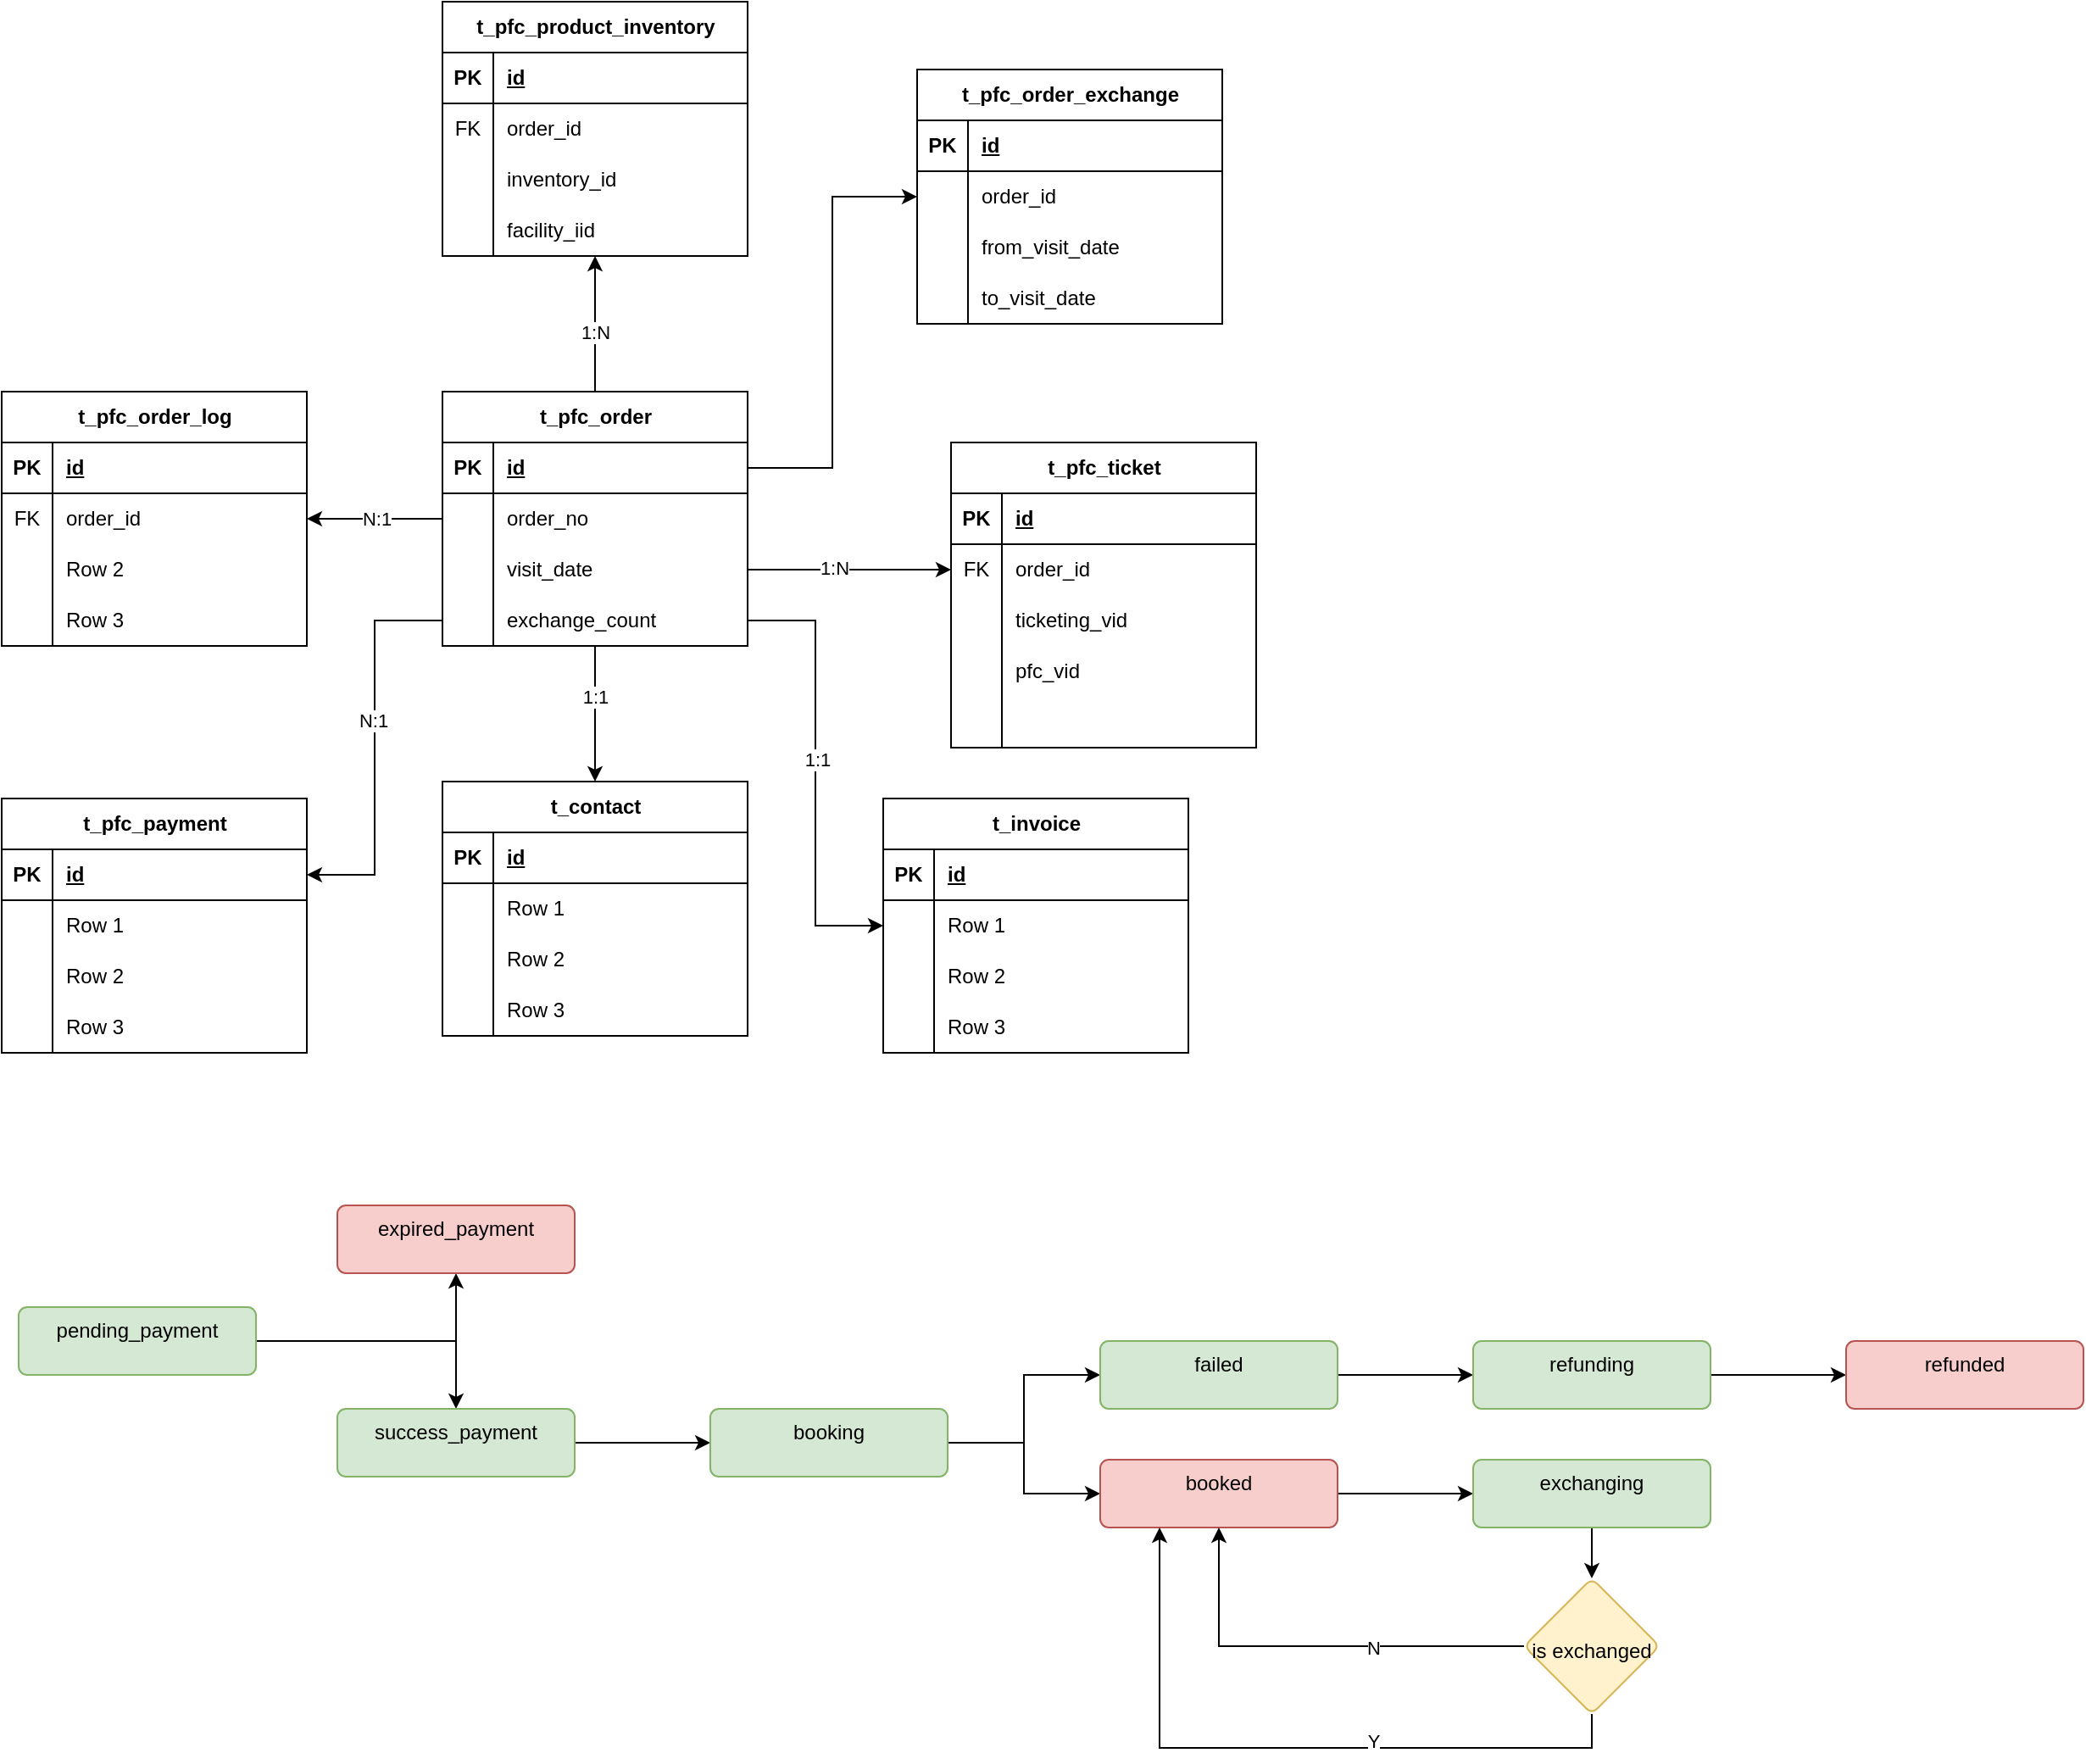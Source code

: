 <mxfile version="21.6.8" type="github">
  <diagram name="第 1 页" id="JVkD9tWsXlwC8fn58QWc">
    <mxGraphModel dx="983" dy="631" grid="1" gridSize="10" guides="1" tooltips="1" connect="1" arrows="1" fold="1" page="1" pageScale="1" pageWidth="827" pageHeight="1169" math="0" shadow="0">
      <root>
        <mxCell id="0" />
        <mxCell id="1" parent="0" />
        <mxCell id="5VfPdpIEyonxUM8e8Nje-44" value="" style="edgeStyle=orthogonalEdgeStyle;rounded=0;orthogonalLoop=1;jettySize=auto;html=1;" parent="1" source="5VfPdpIEyonxUM8e8Nje-1" target="5VfPdpIEyonxUM8e8Nje-31" edge="1">
          <mxGeometry relative="1" as="geometry" />
        </mxCell>
        <mxCell id="5VfPdpIEyonxUM8e8Nje-123" value="N:1" style="edgeLabel;html=1;align=center;verticalAlign=middle;resizable=0;points=[];" parent="5VfPdpIEyonxUM8e8Nje-44" vertex="1" connectable="0">
          <mxGeometry x="-0.025" relative="1" as="geometry">
            <mxPoint as="offset" />
          </mxGeometry>
        </mxCell>
        <mxCell id="5VfPdpIEyonxUM8e8Nje-72" value="" style="edgeStyle=orthogonalEdgeStyle;rounded=0;orthogonalLoop=1;jettySize=auto;html=1;" parent="1" source="5VfPdpIEyonxUM8e8Nje-1" target="5VfPdpIEyonxUM8e8Nje-59" edge="1">
          <mxGeometry relative="1" as="geometry" />
        </mxCell>
        <mxCell id="5VfPdpIEyonxUM8e8Nje-126" value="1:1" style="edgeLabel;html=1;align=center;verticalAlign=middle;resizable=0;points=[];" parent="5VfPdpIEyonxUM8e8Nje-72" vertex="1" connectable="0">
          <mxGeometry x="-0.25" relative="1" as="geometry">
            <mxPoint as="offset" />
          </mxGeometry>
        </mxCell>
        <mxCell id="5VfPdpIEyonxUM8e8Nje-100" value="" style="edgeStyle=orthogonalEdgeStyle;rounded=0;orthogonalLoop=1;jettySize=auto;html=1;" parent="1" source="5VfPdpIEyonxUM8e8Nje-1" target="5VfPdpIEyonxUM8e8Nje-87" edge="1">
          <mxGeometry relative="1" as="geometry" />
        </mxCell>
        <mxCell id="5VfPdpIEyonxUM8e8Nje-122" value="1:N" style="edgeLabel;html=1;align=center;verticalAlign=middle;resizable=0;points=[];" parent="5VfPdpIEyonxUM8e8Nje-100" vertex="1" connectable="0">
          <mxGeometry x="-0.125" relative="1" as="geometry">
            <mxPoint as="offset" />
          </mxGeometry>
        </mxCell>
        <mxCell id="5VfPdpIEyonxUM8e8Nje-1" value="t_pfc_order" style="shape=table;startSize=30;container=1;collapsible=1;childLayout=tableLayout;fixedRows=1;rowLines=0;fontStyle=1;align=center;resizeLast=1;html=1;" parent="1" vertex="1">
          <mxGeometry x="290" y="290" width="180" height="150" as="geometry" />
        </mxCell>
        <mxCell id="5VfPdpIEyonxUM8e8Nje-2" value="" style="shape=tableRow;horizontal=0;startSize=0;swimlaneHead=0;swimlaneBody=0;fillColor=none;collapsible=0;dropTarget=0;points=[[0,0.5],[1,0.5]];portConstraint=eastwest;top=0;left=0;right=0;bottom=1;" parent="5VfPdpIEyonxUM8e8Nje-1" vertex="1">
          <mxGeometry y="30" width="180" height="30" as="geometry" />
        </mxCell>
        <mxCell id="5VfPdpIEyonxUM8e8Nje-3" value="PK" style="shape=partialRectangle;connectable=0;fillColor=none;top=0;left=0;bottom=0;right=0;fontStyle=1;overflow=hidden;whiteSpace=wrap;html=1;" parent="5VfPdpIEyonxUM8e8Nje-2" vertex="1">
          <mxGeometry width="30" height="30" as="geometry">
            <mxRectangle width="30" height="30" as="alternateBounds" />
          </mxGeometry>
        </mxCell>
        <mxCell id="5VfPdpIEyonxUM8e8Nje-4" value="id" style="shape=partialRectangle;connectable=0;fillColor=none;top=0;left=0;bottom=0;right=0;align=left;spacingLeft=6;fontStyle=5;overflow=hidden;whiteSpace=wrap;html=1;" parent="5VfPdpIEyonxUM8e8Nje-2" vertex="1">
          <mxGeometry x="30" width="150" height="30" as="geometry">
            <mxRectangle width="150" height="30" as="alternateBounds" />
          </mxGeometry>
        </mxCell>
        <mxCell id="5VfPdpIEyonxUM8e8Nje-5" value="" style="shape=tableRow;horizontal=0;startSize=0;swimlaneHead=0;swimlaneBody=0;fillColor=none;collapsible=0;dropTarget=0;points=[[0,0.5],[1,0.5]];portConstraint=eastwest;top=0;left=0;right=0;bottom=0;" parent="5VfPdpIEyonxUM8e8Nje-1" vertex="1">
          <mxGeometry y="60" width="180" height="30" as="geometry" />
        </mxCell>
        <mxCell id="5VfPdpIEyonxUM8e8Nje-6" value="" style="shape=partialRectangle;connectable=0;fillColor=none;top=0;left=0;bottom=0;right=0;editable=1;overflow=hidden;whiteSpace=wrap;html=1;" parent="5VfPdpIEyonxUM8e8Nje-5" vertex="1">
          <mxGeometry width="30" height="30" as="geometry">
            <mxRectangle width="30" height="30" as="alternateBounds" />
          </mxGeometry>
        </mxCell>
        <mxCell id="5VfPdpIEyonxUM8e8Nje-7" value="order_no" style="shape=partialRectangle;connectable=0;fillColor=none;top=0;left=0;bottom=0;right=0;align=left;spacingLeft=6;overflow=hidden;whiteSpace=wrap;html=1;" parent="5VfPdpIEyonxUM8e8Nje-5" vertex="1">
          <mxGeometry x="30" width="150" height="30" as="geometry">
            <mxRectangle width="150" height="30" as="alternateBounds" />
          </mxGeometry>
        </mxCell>
        <mxCell id="5VfPdpIEyonxUM8e8Nje-8" value="" style="shape=tableRow;horizontal=0;startSize=0;swimlaneHead=0;swimlaneBody=0;fillColor=none;collapsible=0;dropTarget=0;points=[[0,0.5],[1,0.5]];portConstraint=eastwest;top=0;left=0;right=0;bottom=0;" parent="5VfPdpIEyonxUM8e8Nje-1" vertex="1">
          <mxGeometry y="90" width="180" height="30" as="geometry" />
        </mxCell>
        <mxCell id="5VfPdpIEyonxUM8e8Nje-9" value="" style="shape=partialRectangle;connectable=0;fillColor=none;top=0;left=0;bottom=0;right=0;editable=1;overflow=hidden;whiteSpace=wrap;html=1;" parent="5VfPdpIEyonxUM8e8Nje-8" vertex="1">
          <mxGeometry width="30" height="30" as="geometry">
            <mxRectangle width="30" height="30" as="alternateBounds" />
          </mxGeometry>
        </mxCell>
        <mxCell id="5VfPdpIEyonxUM8e8Nje-10" value="visit_date" style="shape=partialRectangle;connectable=0;fillColor=none;top=0;left=0;bottom=0;right=0;align=left;spacingLeft=6;overflow=hidden;whiteSpace=wrap;html=1;" parent="5VfPdpIEyonxUM8e8Nje-8" vertex="1">
          <mxGeometry x="30" width="150" height="30" as="geometry">
            <mxRectangle width="150" height="30" as="alternateBounds" />
          </mxGeometry>
        </mxCell>
        <mxCell id="5VfPdpIEyonxUM8e8Nje-11" value="" style="shape=tableRow;horizontal=0;startSize=0;swimlaneHead=0;swimlaneBody=0;fillColor=none;collapsible=0;dropTarget=0;points=[[0,0.5],[1,0.5]];portConstraint=eastwest;top=0;left=0;right=0;bottom=0;" parent="5VfPdpIEyonxUM8e8Nje-1" vertex="1">
          <mxGeometry y="120" width="180" height="30" as="geometry" />
        </mxCell>
        <mxCell id="5VfPdpIEyonxUM8e8Nje-12" value="" style="shape=partialRectangle;connectable=0;fillColor=none;top=0;left=0;bottom=0;right=0;editable=1;overflow=hidden;whiteSpace=wrap;html=1;" parent="5VfPdpIEyonxUM8e8Nje-11" vertex="1">
          <mxGeometry width="30" height="30" as="geometry">
            <mxRectangle width="30" height="30" as="alternateBounds" />
          </mxGeometry>
        </mxCell>
        <mxCell id="5VfPdpIEyonxUM8e8Nje-13" value="exchange_count" style="shape=partialRectangle;connectable=0;fillColor=none;top=0;left=0;bottom=0;right=0;align=left;spacingLeft=6;overflow=hidden;whiteSpace=wrap;html=1;" parent="5VfPdpIEyonxUM8e8Nje-11" vertex="1">
          <mxGeometry x="30" width="150" height="30" as="geometry">
            <mxRectangle width="150" height="30" as="alternateBounds" />
          </mxGeometry>
        </mxCell>
        <mxCell id="5VfPdpIEyonxUM8e8Nje-14" value="t_pfc_ticket" style="shape=table;startSize=30;container=1;collapsible=1;childLayout=tableLayout;fixedRows=1;rowLines=0;fontStyle=1;align=center;resizeLast=1;html=1;" parent="1" vertex="1">
          <mxGeometry x="590" y="320" width="180" height="180" as="geometry" />
        </mxCell>
        <mxCell id="5VfPdpIEyonxUM8e8Nje-15" value="" style="shape=tableRow;horizontal=0;startSize=0;swimlaneHead=0;swimlaneBody=0;fillColor=none;collapsible=0;dropTarget=0;points=[[0,0.5],[1,0.5]];portConstraint=eastwest;top=0;left=0;right=0;bottom=1;" parent="5VfPdpIEyonxUM8e8Nje-14" vertex="1">
          <mxGeometry y="30" width="180" height="30" as="geometry" />
        </mxCell>
        <mxCell id="5VfPdpIEyonxUM8e8Nje-16" value="PK" style="shape=partialRectangle;connectable=0;fillColor=none;top=0;left=0;bottom=0;right=0;fontStyle=1;overflow=hidden;whiteSpace=wrap;html=1;" parent="5VfPdpIEyonxUM8e8Nje-15" vertex="1">
          <mxGeometry width="30" height="30" as="geometry">
            <mxRectangle width="30" height="30" as="alternateBounds" />
          </mxGeometry>
        </mxCell>
        <mxCell id="5VfPdpIEyonxUM8e8Nje-17" value="id" style="shape=partialRectangle;connectable=0;fillColor=none;top=0;left=0;bottom=0;right=0;align=left;spacingLeft=6;fontStyle=5;overflow=hidden;whiteSpace=wrap;html=1;" parent="5VfPdpIEyonxUM8e8Nje-15" vertex="1">
          <mxGeometry x="30" width="150" height="30" as="geometry">
            <mxRectangle width="150" height="30" as="alternateBounds" />
          </mxGeometry>
        </mxCell>
        <mxCell id="5VfPdpIEyonxUM8e8Nje-27" value="" style="shape=tableRow;horizontal=0;startSize=0;swimlaneHead=0;swimlaneBody=0;fillColor=none;collapsible=0;dropTarget=0;points=[[0,0.5],[1,0.5]];portConstraint=eastwest;top=0;left=0;right=0;bottom=0;" parent="5VfPdpIEyonxUM8e8Nje-14" vertex="1">
          <mxGeometry y="60" width="180" height="30" as="geometry" />
        </mxCell>
        <mxCell id="5VfPdpIEyonxUM8e8Nje-28" value="FK" style="shape=partialRectangle;connectable=0;fillColor=none;top=0;left=0;bottom=0;right=0;fontStyle=0;overflow=hidden;whiteSpace=wrap;html=1;" parent="5VfPdpIEyonxUM8e8Nje-27" vertex="1">
          <mxGeometry width="30" height="30" as="geometry">
            <mxRectangle width="30" height="30" as="alternateBounds" />
          </mxGeometry>
        </mxCell>
        <mxCell id="5VfPdpIEyonxUM8e8Nje-29" value="order_id" style="shape=partialRectangle;connectable=0;fillColor=none;top=0;left=0;bottom=0;right=0;align=left;spacingLeft=6;fontStyle=0;overflow=hidden;whiteSpace=wrap;html=1;" parent="5VfPdpIEyonxUM8e8Nje-27" vertex="1">
          <mxGeometry x="30" width="150" height="30" as="geometry">
            <mxRectangle width="150" height="30" as="alternateBounds" />
          </mxGeometry>
        </mxCell>
        <mxCell id="5VfPdpIEyonxUM8e8Nje-18" value="" style="shape=tableRow;horizontal=0;startSize=0;swimlaneHead=0;swimlaneBody=0;fillColor=none;collapsible=0;dropTarget=0;points=[[0,0.5],[1,0.5]];portConstraint=eastwest;top=0;left=0;right=0;bottom=0;" parent="5VfPdpIEyonxUM8e8Nje-14" vertex="1">
          <mxGeometry y="90" width="180" height="30" as="geometry" />
        </mxCell>
        <mxCell id="5VfPdpIEyonxUM8e8Nje-19" value="" style="shape=partialRectangle;connectable=0;fillColor=none;top=0;left=0;bottom=0;right=0;editable=1;overflow=hidden;whiteSpace=wrap;html=1;" parent="5VfPdpIEyonxUM8e8Nje-18" vertex="1">
          <mxGeometry width="30" height="30" as="geometry">
            <mxRectangle width="30" height="30" as="alternateBounds" />
          </mxGeometry>
        </mxCell>
        <mxCell id="5VfPdpIEyonxUM8e8Nje-20" value="ticketing_vid" style="shape=partialRectangle;connectable=0;fillColor=none;top=0;left=0;bottom=0;right=0;align=left;spacingLeft=6;overflow=hidden;whiteSpace=wrap;html=1;" parent="5VfPdpIEyonxUM8e8Nje-18" vertex="1">
          <mxGeometry x="30" width="150" height="30" as="geometry">
            <mxRectangle width="150" height="30" as="alternateBounds" />
          </mxGeometry>
        </mxCell>
        <mxCell id="5VfPdpIEyonxUM8e8Nje-21" value="" style="shape=tableRow;horizontal=0;startSize=0;swimlaneHead=0;swimlaneBody=0;fillColor=none;collapsible=0;dropTarget=0;points=[[0,0.5],[1,0.5]];portConstraint=eastwest;top=0;left=0;right=0;bottom=0;" parent="5VfPdpIEyonxUM8e8Nje-14" vertex="1">
          <mxGeometry y="120" width="180" height="30" as="geometry" />
        </mxCell>
        <mxCell id="5VfPdpIEyonxUM8e8Nje-22" value="" style="shape=partialRectangle;connectable=0;fillColor=none;top=0;left=0;bottom=0;right=0;editable=1;overflow=hidden;whiteSpace=wrap;html=1;" parent="5VfPdpIEyonxUM8e8Nje-21" vertex="1">
          <mxGeometry width="30" height="30" as="geometry">
            <mxRectangle width="30" height="30" as="alternateBounds" />
          </mxGeometry>
        </mxCell>
        <mxCell id="5VfPdpIEyonxUM8e8Nje-23" value="pfc_vid" style="shape=partialRectangle;connectable=0;fillColor=none;top=0;left=0;bottom=0;right=0;align=left;spacingLeft=6;overflow=hidden;whiteSpace=wrap;html=1;" parent="5VfPdpIEyonxUM8e8Nje-21" vertex="1">
          <mxGeometry x="30" width="150" height="30" as="geometry">
            <mxRectangle width="150" height="30" as="alternateBounds" />
          </mxGeometry>
        </mxCell>
        <mxCell id="5VfPdpIEyonxUM8e8Nje-24" value="" style="shape=tableRow;horizontal=0;startSize=0;swimlaneHead=0;swimlaneBody=0;fillColor=none;collapsible=0;dropTarget=0;points=[[0,0.5],[1,0.5]];portConstraint=eastwest;top=0;left=0;right=0;bottom=0;" parent="5VfPdpIEyonxUM8e8Nje-14" vertex="1">
          <mxGeometry y="150" width="180" height="30" as="geometry" />
        </mxCell>
        <mxCell id="5VfPdpIEyonxUM8e8Nje-25" value="" style="shape=partialRectangle;connectable=0;fillColor=none;top=0;left=0;bottom=0;right=0;editable=1;overflow=hidden;whiteSpace=wrap;html=1;" parent="5VfPdpIEyonxUM8e8Nje-24" vertex="1">
          <mxGeometry width="30" height="30" as="geometry">
            <mxRectangle width="30" height="30" as="alternateBounds" />
          </mxGeometry>
        </mxCell>
        <mxCell id="5VfPdpIEyonxUM8e8Nje-26" value="" style="shape=partialRectangle;connectable=0;fillColor=none;top=0;left=0;bottom=0;right=0;align=left;spacingLeft=6;overflow=hidden;whiteSpace=wrap;html=1;" parent="5VfPdpIEyonxUM8e8Nje-24" vertex="1">
          <mxGeometry x="30" width="150" height="30" as="geometry">
            <mxRectangle width="150" height="30" as="alternateBounds" />
          </mxGeometry>
        </mxCell>
        <mxCell id="5VfPdpIEyonxUM8e8Nje-30" style="edgeStyle=orthogonalEdgeStyle;rounded=0;orthogonalLoop=1;jettySize=auto;html=1;exitX=1;exitY=0.5;exitDx=0;exitDy=0;entryX=0;entryY=0.5;entryDx=0;entryDy=0;" parent="1" source="5VfPdpIEyonxUM8e8Nje-8" target="5VfPdpIEyonxUM8e8Nje-27" edge="1">
          <mxGeometry relative="1" as="geometry" />
        </mxCell>
        <mxCell id="5VfPdpIEyonxUM8e8Nje-124" value="1:N" style="edgeLabel;html=1;align=center;verticalAlign=middle;resizable=0;points=[];" parent="5VfPdpIEyonxUM8e8Nje-30" vertex="1" connectable="0">
          <mxGeometry x="-0.15" y="1" relative="1" as="geometry">
            <mxPoint as="offset" />
          </mxGeometry>
        </mxCell>
        <mxCell id="5VfPdpIEyonxUM8e8Nje-31" value="t_pfc_order_log" style="shape=table;startSize=30;container=1;collapsible=1;childLayout=tableLayout;fixedRows=1;rowLines=0;fontStyle=1;align=center;resizeLast=1;html=1;" parent="1" vertex="1">
          <mxGeometry x="30" y="290" width="180" height="150" as="geometry" />
        </mxCell>
        <mxCell id="5VfPdpIEyonxUM8e8Nje-32" value="" style="shape=tableRow;horizontal=0;startSize=0;swimlaneHead=0;swimlaneBody=0;fillColor=none;collapsible=0;dropTarget=0;points=[[0,0.5],[1,0.5]];portConstraint=eastwest;top=0;left=0;right=0;bottom=1;" parent="5VfPdpIEyonxUM8e8Nje-31" vertex="1">
          <mxGeometry y="30" width="180" height="30" as="geometry" />
        </mxCell>
        <mxCell id="5VfPdpIEyonxUM8e8Nje-33" value="PK" style="shape=partialRectangle;connectable=0;fillColor=none;top=0;left=0;bottom=0;right=0;fontStyle=1;overflow=hidden;whiteSpace=wrap;html=1;" parent="5VfPdpIEyonxUM8e8Nje-32" vertex="1">
          <mxGeometry width="30" height="30" as="geometry">
            <mxRectangle width="30" height="30" as="alternateBounds" />
          </mxGeometry>
        </mxCell>
        <mxCell id="5VfPdpIEyonxUM8e8Nje-34" value="id" style="shape=partialRectangle;connectable=0;fillColor=none;top=0;left=0;bottom=0;right=0;align=left;spacingLeft=6;fontStyle=5;overflow=hidden;whiteSpace=wrap;html=1;" parent="5VfPdpIEyonxUM8e8Nje-32" vertex="1">
          <mxGeometry x="30" width="150" height="30" as="geometry">
            <mxRectangle width="150" height="30" as="alternateBounds" />
          </mxGeometry>
        </mxCell>
        <mxCell id="5VfPdpIEyonxUM8e8Nje-35" value="" style="shape=tableRow;horizontal=0;startSize=0;swimlaneHead=0;swimlaneBody=0;fillColor=none;collapsible=0;dropTarget=0;points=[[0,0.5],[1,0.5]];portConstraint=eastwest;top=0;left=0;right=0;bottom=0;" parent="5VfPdpIEyonxUM8e8Nje-31" vertex="1">
          <mxGeometry y="60" width="180" height="30" as="geometry" />
        </mxCell>
        <mxCell id="5VfPdpIEyonxUM8e8Nje-36" value="FK" style="shape=partialRectangle;connectable=0;fillColor=none;top=0;left=0;bottom=0;right=0;editable=1;overflow=hidden;whiteSpace=wrap;html=1;" parent="5VfPdpIEyonxUM8e8Nje-35" vertex="1">
          <mxGeometry width="30" height="30" as="geometry">
            <mxRectangle width="30" height="30" as="alternateBounds" />
          </mxGeometry>
        </mxCell>
        <mxCell id="5VfPdpIEyonxUM8e8Nje-37" value="order_id" style="shape=partialRectangle;connectable=0;fillColor=none;top=0;left=0;bottom=0;right=0;align=left;spacingLeft=6;overflow=hidden;whiteSpace=wrap;html=1;" parent="5VfPdpIEyonxUM8e8Nje-35" vertex="1">
          <mxGeometry x="30" width="150" height="30" as="geometry">
            <mxRectangle width="150" height="30" as="alternateBounds" />
          </mxGeometry>
        </mxCell>
        <mxCell id="5VfPdpIEyonxUM8e8Nje-38" value="" style="shape=tableRow;horizontal=0;startSize=0;swimlaneHead=0;swimlaneBody=0;fillColor=none;collapsible=0;dropTarget=0;points=[[0,0.5],[1,0.5]];portConstraint=eastwest;top=0;left=0;right=0;bottom=0;" parent="5VfPdpIEyonxUM8e8Nje-31" vertex="1">
          <mxGeometry y="90" width="180" height="30" as="geometry" />
        </mxCell>
        <mxCell id="5VfPdpIEyonxUM8e8Nje-39" value="" style="shape=partialRectangle;connectable=0;fillColor=none;top=0;left=0;bottom=0;right=0;editable=1;overflow=hidden;whiteSpace=wrap;html=1;" parent="5VfPdpIEyonxUM8e8Nje-38" vertex="1">
          <mxGeometry width="30" height="30" as="geometry">
            <mxRectangle width="30" height="30" as="alternateBounds" />
          </mxGeometry>
        </mxCell>
        <mxCell id="5VfPdpIEyonxUM8e8Nje-40" value="Row 2" style="shape=partialRectangle;connectable=0;fillColor=none;top=0;left=0;bottom=0;right=0;align=left;spacingLeft=6;overflow=hidden;whiteSpace=wrap;html=1;" parent="5VfPdpIEyonxUM8e8Nje-38" vertex="1">
          <mxGeometry x="30" width="150" height="30" as="geometry">
            <mxRectangle width="150" height="30" as="alternateBounds" />
          </mxGeometry>
        </mxCell>
        <mxCell id="5VfPdpIEyonxUM8e8Nje-41" value="" style="shape=tableRow;horizontal=0;startSize=0;swimlaneHead=0;swimlaneBody=0;fillColor=none;collapsible=0;dropTarget=0;points=[[0,0.5],[1,0.5]];portConstraint=eastwest;top=0;left=0;right=0;bottom=0;" parent="5VfPdpIEyonxUM8e8Nje-31" vertex="1">
          <mxGeometry y="120" width="180" height="30" as="geometry" />
        </mxCell>
        <mxCell id="5VfPdpIEyonxUM8e8Nje-42" value="" style="shape=partialRectangle;connectable=0;fillColor=none;top=0;left=0;bottom=0;right=0;editable=1;overflow=hidden;whiteSpace=wrap;html=1;" parent="5VfPdpIEyonxUM8e8Nje-41" vertex="1">
          <mxGeometry width="30" height="30" as="geometry">
            <mxRectangle width="30" height="30" as="alternateBounds" />
          </mxGeometry>
        </mxCell>
        <mxCell id="5VfPdpIEyonxUM8e8Nje-43" value="Row 3" style="shape=partialRectangle;connectable=0;fillColor=none;top=0;left=0;bottom=0;right=0;align=left;spacingLeft=6;overflow=hidden;whiteSpace=wrap;html=1;" parent="5VfPdpIEyonxUM8e8Nje-41" vertex="1">
          <mxGeometry x="30" width="150" height="30" as="geometry">
            <mxRectangle width="150" height="30" as="alternateBounds" />
          </mxGeometry>
        </mxCell>
        <mxCell id="5VfPdpIEyonxUM8e8Nje-45" value="t_pfc_payment" style="shape=table;startSize=30;container=1;collapsible=1;childLayout=tableLayout;fixedRows=1;rowLines=0;fontStyle=1;align=center;resizeLast=1;html=1;" parent="1" vertex="1">
          <mxGeometry x="30" y="530" width="180" height="150" as="geometry" />
        </mxCell>
        <mxCell id="5VfPdpIEyonxUM8e8Nje-46" value="" style="shape=tableRow;horizontal=0;startSize=0;swimlaneHead=0;swimlaneBody=0;fillColor=none;collapsible=0;dropTarget=0;points=[[0,0.5],[1,0.5]];portConstraint=eastwest;top=0;left=0;right=0;bottom=1;" parent="5VfPdpIEyonxUM8e8Nje-45" vertex="1">
          <mxGeometry y="30" width="180" height="30" as="geometry" />
        </mxCell>
        <mxCell id="5VfPdpIEyonxUM8e8Nje-47" value="PK" style="shape=partialRectangle;connectable=0;fillColor=none;top=0;left=0;bottom=0;right=0;fontStyle=1;overflow=hidden;whiteSpace=wrap;html=1;" parent="5VfPdpIEyonxUM8e8Nje-46" vertex="1">
          <mxGeometry width="30" height="30" as="geometry">
            <mxRectangle width="30" height="30" as="alternateBounds" />
          </mxGeometry>
        </mxCell>
        <mxCell id="5VfPdpIEyonxUM8e8Nje-48" value="id" style="shape=partialRectangle;connectable=0;fillColor=none;top=0;left=0;bottom=0;right=0;align=left;spacingLeft=6;fontStyle=5;overflow=hidden;whiteSpace=wrap;html=1;" parent="5VfPdpIEyonxUM8e8Nje-46" vertex="1">
          <mxGeometry x="30" width="150" height="30" as="geometry">
            <mxRectangle width="150" height="30" as="alternateBounds" />
          </mxGeometry>
        </mxCell>
        <mxCell id="5VfPdpIEyonxUM8e8Nje-49" value="" style="shape=tableRow;horizontal=0;startSize=0;swimlaneHead=0;swimlaneBody=0;fillColor=none;collapsible=0;dropTarget=0;points=[[0,0.5],[1,0.5]];portConstraint=eastwest;top=0;left=0;right=0;bottom=0;" parent="5VfPdpIEyonxUM8e8Nje-45" vertex="1">
          <mxGeometry y="60" width="180" height="30" as="geometry" />
        </mxCell>
        <mxCell id="5VfPdpIEyonxUM8e8Nje-50" value="" style="shape=partialRectangle;connectable=0;fillColor=none;top=0;left=0;bottom=0;right=0;editable=1;overflow=hidden;whiteSpace=wrap;html=1;" parent="5VfPdpIEyonxUM8e8Nje-49" vertex="1">
          <mxGeometry width="30" height="30" as="geometry">
            <mxRectangle width="30" height="30" as="alternateBounds" />
          </mxGeometry>
        </mxCell>
        <mxCell id="5VfPdpIEyonxUM8e8Nje-51" value="Row 1" style="shape=partialRectangle;connectable=0;fillColor=none;top=0;left=0;bottom=0;right=0;align=left;spacingLeft=6;overflow=hidden;whiteSpace=wrap;html=1;" parent="5VfPdpIEyonxUM8e8Nje-49" vertex="1">
          <mxGeometry x="30" width="150" height="30" as="geometry">
            <mxRectangle width="150" height="30" as="alternateBounds" />
          </mxGeometry>
        </mxCell>
        <mxCell id="5VfPdpIEyonxUM8e8Nje-52" value="" style="shape=tableRow;horizontal=0;startSize=0;swimlaneHead=0;swimlaneBody=0;fillColor=none;collapsible=0;dropTarget=0;points=[[0,0.5],[1,0.5]];portConstraint=eastwest;top=0;left=0;right=0;bottom=0;" parent="5VfPdpIEyonxUM8e8Nje-45" vertex="1">
          <mxGeometry y="90" width="180" height="30" as="geometry" />
        </mxCell>
        <mxCell id="5VfPdpIEyonxUM8e8Nje-53" value="" style="shape=partialRectangle;connectable=0;fillColor=none;top=0;left=0;bottom=0;right=0;editable=1;overflow=hidden;whiteSpace=wrap;html=1;" parent="5VfPdpIEyonxUM8e8Nje-52" vertex="1">
          <mxGeometry width="30" height="30" as="geometry">
            <mxRectangle width="30" height="30" as="alternateBounds" />
          </mxGeometry>
        </mxCell>
        <mxCell id="5VfPdpIEyonxUM8e8Nje-54" value="Row 2" style="shape=partialRectangle;connectable=0;fillColor=none;top=0;left=0;bottom=0;right=0;align=left;spacingLeft=6;overflow=hidden;whiteSpace=wrap;html=1;" parent="5VfPdpIEyonxUM8e8Nje-52" vertex="1">
          <mxGeometry x="30" width="150" height="30" as="geometry">
            <mxRectangle width="150" height="30" as="alternateBounds" />
          </mxGeometry>
        </mxCell>
        <mxCell id="5VfPdpIEyonxUM8e8Nje-55" value="" style="shape=tableRow;horizontal=0;startSize=0;swimlaneHead=0;swimlaneBody=0;fillColor=none;collapsible=0;dropTarget=0;points=[[0,0.5],[1,0.5]];portConstraint=eastwest;top=0;left=0;right=0;bottom=0;" parent="5VfPdpIEyonxUM8e8Nje-45" vertex="1">
          <mxGeometry y="120" width="180" height="30" as="geometry" />
        </mxCell>
        <mxCell id="5VfPdpIEyonxUM8e8Nje-56" value="" style="shape=partialRectangle;connectable=0;fillColor=none;top=0;left=0;bottom=0;right=0;editable=1;overflow=hidden;whiteSpace=wrap;html=1;" parent="5VfPdpIEyonxUM8e8Nje-55" vertex="1">
          <mxGeometry width="30" height="30" as="geometry">
            <mxRectangle width="30" height="30" as="alternateBounds" />
          </mxGeometry>
        </mxCell>
        <mxCell id="5VfPdpIEyonxUM8e8Nje-57" value="Row 3" style="shape=partialRectangle;connectable=0;fillColor=none;top=0;left=0;bottom=0;right=0;align=left;spacingLeft=6;overflow=hidden;whiteSpace=wrap;html=1;" parent="5VfPdpIEyonxUM8e8Nje-55" vertex="1">
          <mxGeometry x="30" width="150" height="30" as="geometry">
            <mxRectangle width="150" height="30" as="alternateBounds" />
          </mxGeometry>
        </mxCell>
        <mxCell id="5VfPdpIEyonxUM8e8Nje-59" value="t_contact" style="shape=table;startSize=30;container=1;collapsible=1;childLayout=tableLayout;fixedRows=1;rowLines=0;fontStyle=1;align=center;resizeLast=1;html=1;" parent="1" vertex="1">
          <mxGeometry x="290" y="520" width="180" height="150" as="geometry" />
        </mxCell>
        <mxCell id="5VfPdpIEyonxUM8e8Nje-60" value="" style="shape=tableRow;horizontal=0;startSize=0;swimlaneHead=0;swimlaneBody=0;fillColor=none;collapsible=0;dropTarget=0;points=[[0,0.5],[1,0.5]];portConstraint=eastwest;top=0;left=0;right=0;bottom=1;" parent="5VfPdpIEyonxUM8e8Nje-59" vertex="1">
          <mxGeometry y="30" width="180" height="30" as="geometry" />
        </mxCell>
        <mxCell id="5VfPdpIEyonxUM8e8Nje-61" value="PK" style="shape=partialRectangle;connectable=0;fillColor=none;top=0;left=0;bottom=0;right=0;fontStyle=1;overflow=hidden;whiteSpace=wrap;html=1;" parent="5VfPdpIEyonxUM8e8Nje-60" vertex="1">
          <mxGeometry width="30" height="30" as="geometry">
            <mxRectangle width="30" height="30" as="alternateBounds" />
          </mxGeometry>
        </mxCell>
        <mxCell id="5VfPdpIEyonxUM8e8Nje-62" value="id" style="shape=partialRectangle;connectable=0;fillColor=none;top=0;left=0;bottom=0;right=0;align=left;spacingLeft=6;fontStyle=5;overflow=hidden;whiteSpace=wrap;html=1;" parent="5VfPdpIEyonxUM8e8Nje-60" vertex="1">
          <mxGeometry x="30" width="150" height="30" as="geometry">
            <mxRectangle width="150" height="30" as="alternateBounds" />
          </mxGeometry>
        </mxCell>
        <mxCell id="5VfPdpIEyonxUM8e8Nje-63" value="" style="shape=tableRow;horizontal=0;startSize=0;swimlaneHead=0;swimlaneBody=0;fillColor=none;collapsible=0;dropTarget=0;points=[[0,0.5],[1,0.5]];portConstraint=eastwest;top=0;left=0;right=0;bottom=0;" parent="5VfPdpIEyonxUM8e8Nje-59" vertex="1">
          <mxGeometry y="60" width="180" height="30" as="geometry" />
        </mxCell>
        <mxCell id="5VfPdpIEyonxUM8e8Nje-64" value="" style="shape=partialRectangle;connectable=0;fillColor=none;top=0;left=0;bottom=0;right=0;editable=1;overflow=hidden;whiteSpace=wrap;html=1;" parent="5VfPdpIEyonxUM8e8Nje-63" vertex="1">
          <mxGeometry width="30" height="30" as="geometry">
            <mxRectangle width="30" height="30" as="alternateBounds" />
          </mxGeometry>
        </mxCell>
        <mxCell id="5VfPdpIEyonxUM8e8Nje-65" value="Row 1" style="shape=partialRectangle;connectable=0;fillColor=none;top=0;left=0;bottom=0;right=0;align=left;spacingLeft=6;overflow=hidden;whiteSpace=wrap;html=1;" parent="5VfPdpIEyonxUM8e8Nje-63" vertex="1">
          <mxGeometry x="30" width="150" height="30" as="geometry">
            <mxRectangle width="150" height="30" as="alternateBounds" />
          </mxGeometry>
        </mxCell>
        <mxCell id="5VfPdpIEyonxUM8e8Nje-66" value="" style="shape=tableRow;horizontal=0;startSize=0;swimlaneHead=0;swimlaneBody=0;fillColor=none;collapsible=0;dropTarget=0;points=[[0,0.5],[1,0.5]];portConstraint=eastwest;top=0;left=0;right=0;bottom=0;" parent="5VfPdpIEyonxUM8e8Nje-59" vertex="1">
          <mxGeometry y="90" width="180" height="30" as="geometry" />
        </mxCell>
        <mxCell id="5VfPdpIEyonxUM8e8Nje-67" value="" style="shape=partialRectangle;connectable=0;fillColor=none;top=0;left=0;bottom=0;right=0;editable=1;overflow=hidden;whiteSpace=wrap;html=1;" parent="5VfPdpIEyonxUM8e8Nje-66" vertex="1">
          <mxGeometry width="30" height="30" as="geometry">
            <mxRectangle width="30" height="30" as="alternateBounds" />
          </mxGeometry>
        </mxCell>
        <mxCell id="5VfPdpIEyonxUM8e8Nje-68" value="Row 2" style="shape=partialRectangle;connectable=0;fillColor=none;top=0;left=0;bottom=0;right=0;align=left;spacingLeft=6;overflow=hidden;whiteSpace=wrap;html=1;" parent="5VfPdpIEyonxUM8e8Nje-66" vertex="1">
          <mxGeometry x="30" width="150" height="30" as="geometry">
            <mxRectangle width="150" height="30" as="alternateBounds" />
          </mxGeometry>
        </mxCell>
        <mxCell id="5VfPdpIEyonxUM8e8Nje-69" value="" style="shape=tableRow;horizontal=0;startSize=0;swimlaneHead=0;swimlaneBody=0;fillColor=none;collapsible=0;dropTarget=0;points=[[0,0.5],[1,0.5]];portConstraint=eastwest;top=0;left=0;right=0;bottom=0;" parent="5VfPdpIEyonxUM8e8Nje-59" vertex="1">
          <mxGeometry y="120" width="180" height="30" as="geometry" />
        </mxCell>
        <mxCell id="5VfPdpIEyonxUM8e8Nje-70" value="" style="shape=partialRectangle;connectable=0;fillColor=none;top=0;left=0;bottom=0;right=0;editable=1;overflow=hidden;whiteSpace=wrap;html=1;" parent="5VfPdpIEyonxUM8e8Nje-69" vertex="1">
          <mxGeometry width="30" height="30" as="geometry">
            <mxRectangle width="30" height="30" as="alternateBounds" />
          </mxGeometry>
        </mxCell>
        <mxCell id="5VfPdpIEyonxUM8e8Nje-71" value="Row 3" style="shape=partialRectangle;connectable=0;fillColor=none;top=0;left=0;bottom=0;right=0;align=left;spacingLeft=6;overflow=hidden;whiteSpace=wrap;html=1;" parent="5VfPdpIEyonxUM8e8Nje-69" vertex="1">
          <mxGeometry x="30" width="150" height="30" as="geometry">
            <mxRectangle width="150" height="30" as="alternateBounds" />
          </mxGeometry>
        </mxCell>
        <mxCell id="5VfPdpIEyonxUM8e8Nje-73" value="t_invoice" style="shape=table;startSize=30;container=1;collapsible=1;childLayout=tableLayout;fixedRows=1;rowLines=0;fontStyle=1;align=center;resizeLast=1;html=1;" parent="1" vertex="1">
          <mxGeometry x="550" y="530" width="180" height="150" as="geometry" />
        </mxCell>
        <mxCell id="5VfPdpIEyonxUM8e8Nje-74" value="" style="shape=tableRow;horizontal=0;startSize=0;swimlaneHead=0;swimlaneBody=0;fillColor=none;collapsible=0;dropTarget=0;points=[[0,0.5],[1,0.5]];portConstraint=eastwest;top=0;left=0;right=0;bottom=1;" parent="5VfPdpIEyonxUM8e8Nje-73" vertex="1">
          <mxGeometry y="30" width="180" height="30" as="geometry" />
        </mxCell>
        <mxCell id="5VfPdpIEyonxUM8e8Nje-75" value="PK" style="shape=partialRectangle;connectable=0;fillColor=none;top=0;left=0;bottom=0;right=0;fontStyle=1;overflow=hidden;whiteSpace=wrap;html=1;" parent="5VfPdpIEyonxUM8e8Nje-74" vertex="1">
          <mxGeometry width="30" height="30" as="geometry">
            <mxRectangle width="30" height="30" as="alternateBounds" />
          </mxGeometry>
        </mxCell>
        <mxCell id="5VfPdpIEyonxUM8e8Nje-76" value="id" style="shape=partialRectangle;connectable=0;fillColor=none;top=0;left=0;bottom=0;right=0;align=left;spacingLeft=6;fontStyle=5;overflow=hidden;whiteSpace=wrap;html=1;" parent="5VfPdpIEyonxUM8e8Nje-74" vertex="1">
          <mxGeometry x="30" width="150" height="30" as="geometry">
            <mxRectangle width="150" height="30" as="alternateBounds" />
          </mxGeometry>
        </mxCell>
        <mxCell id="5VfPdpIEyonxUM8e8Nje-77" value="" style="shape=tableRow;horizontal=0;startSize=0;swimlaneHead=0;swimlaneBody=0;fillColor=none;collapsible=0;dropTarget=0;points=[[0,0.5],[1,0.5]];portConstraint=eastwest;top=0;left=0;right=0;bottom=0;" parent="5VfPdpIEyonxUM8e8Nje-73" vertex="1">
          <mxGeometry y="60" width="180" height="30" as="geometry" />
        </mxCell>
        <mxCell id="5VfPdpIEyonxUM8e8Nje-78" value="" style="shape=partialRectangle;connectable=0;fillColor=none;top=0;left=0;bottom=0;right=0;editable=1;overflow=hidden;whiteSpace=wrap;html=1;" parent="5VfPdpIEyonxUM8e8Nje-77" vertex="1">
          <mxGeometry width="30" height="30" as="geometry">
            <mxRectangle width="30" height="30" as="alternateBounds" />
          </mxGeometry>
        </mxCell>
        <mxCell id="5VfPdpIEyonxUM8e8Nje-79" value="Row 1" style="shape=partialRectangle;connectable=0;fillColor=none;top=0;left=0;bottom=0;right=0;align=left;spacingLeft=6;overflow=hidden;whiteSpace=wrap;html=1;" parent="5VfPdpIEyonxUM8e8Nje-77" vertex="1">
          <mxGeometry x="30" width="150" height="30" as="geometry">
            <mxRectangle width="150" height="30" as="alternateBounds" />
          </mxGeometry>
        </mxCell>
        <mxCell id="5VfPdpIEyonxUM8e8Nje-80" value="" style="shape=tableRow;horizontal=0;startSize=0;swimlaneHead=0;swimlaneBody=0;fillColor=none;collapsible=0;dropTarget=0;points=[[0,0.5],[1,0.5]];portConstraint=eastwest;top=0;left=0;right=0;bottom=0;" parent="5VfPdpIEyonxUM8e8Nje-73" vertex="1">
          <mxGeometry y="90" width="180" height="30" as="geometry" />
        </mxCell>
        <mxCell id="5VfPdpIEyonxUM8e8Nje-81" value="" style="shape=partialRectangle;connectable=0;fillColor=none;top=0;left=0;bottom=0;right=0;editable=1;overflow=hidden;whiteSpace=wrap;html=1;" parent="5VfPdpIEyonxUM8e8Nje-80" vertex="1">
          <mxGeometry width="30" height="30" as="geometry">
            <mxRectangle width="30" height="30" as="alternateBounds" />
          </mxGeometry>
        </mxCell>
        <mxCell id="5VfPdpIEyonxUM8e8Nje-82" value="Row 2" style="shape=partialRectangle;connectable=0;fillColor=none;top=0;left=0;bottom=0;right=0;align=left;spacingLeft=6;overflow=hidden;whiteSpace=wrap;html=1;" parent="5VfPdpIEyonxUM8e8Nje-80" vertex="1">
          <mxGeometry x="30" width="150" height="30" as="geometry">
            <mxRectangle width="150" height="30" as="alternateBounds" />
          </mxGeometry>
        </mxCell>
        <mxCell id="5VfPdpIEyonxUM8e8Nje-83" value="" style="shape=tableRow;horizontal=0;startSize=0;swimlaneHead=0;swimlaneBody=0;fillColor=none;collapsible=0;dropTarget=0;points=[[0,0.5],[1,0.5]];portConstraint=eastwest;top=0;left=0;right=0;bottom=0;" parent="5VfPdpIEyonxUM8e8Nje-73" vertex="1">
          <mxGeometry y="120" width="180" height="30" as="geometry" />
        </mxCell>
        <mxCell id="5VfPdpIEyonxUM8e8Nje-84" value="" style="shape=partialRectangle;connectable=0;fillColor=none;top=0;left=0;bottom=0;right=0;editable=1;overflow=hidden;whiteSpace=wrap;html=1;" parent="5VfPdpIEyonxUM8e8Nje-83" vertex="1">
          <mxGeometry width="30" height="30" as="geometry">
            <mxRectangle width="30" height="30" as="alternateBounds" />
          </mxGeometry>
        </mxCell>
        <mxCell id="5VfPdpIEyonxUM8e8Nje-85" value="Row 3" style="shape=partialRectangle;connectable=0;fillColor=none;top=0;left=0;bottom=0;right=0;align=left;spacingLeft=6;overflow=hidden;whiteSpace=wrap;html=1;" parent="5VfPdpIEyonxUM8e8Nje-83" vertex="1">
          <mxGeometry x="30" width="150" height="30" as="geometry">
            <mxRectangle width="150" height="30" as="alternateBounds" />
          </mxGeometry>
        </mxCell>
        <mxCell id="5VfPdpIEyonxUM8e8Nje-87" value="t_pfc_product_inventory" style="shape=table;startSize=30;container=1;collapsible=1;childLayout=tableLayout;fixedRows=1;rowLines=0;fontStyle=1;align=center;resizeLast=1;html=1;" parent="1" vertex="1">
          <mxGeometry x="290" y="60" width="180" height="150" as="geometry" />
        </mxCell>
        <mxCell id="5VfPdpIEyonxUM8e8Nje-88" value="" style="shape=tableRow;horizontal=0;startSize=0;swimlaneHead=0;swimlaneBody=0;fillColor=none;collapsible=0;dropTarget=0;points=[[0,0.5],[1,0.5]];portConstraint=eastwest;top=0;left=0;right=0;bottom=1;" parent="5VfPdpIEyonxUM8e8Nje-87" vertex="1">
          <mxGeometry y="30" width="180" height="30" as="geometry" />
        </mxCell>
        <mxCell id="5VfPdpIEyonxUM8e8Nje-89" value="PK" style="shape=partialRectangle;connectable=0;fillColor=none;top=0;left=0;bottom=0;right=0;fontStyle=1;overflow=hidden;whiteSpace=wrap;html=1;" parent="5VfPdpIEyonxUM8e8Nje-88" vertex="1">
          <mxGeometry width="30" height="30" as="geometry">
            <mxRectangle width="30" height="30" as="alternateBounds" />
          </mxGeometry>
        </mxCell>
        <mxCell id="5VfPdpIEyonxUM8e8Nje-90" value="id" style="shape=partialRectangle;connectable=0;fillColor=none;top=0;left=0;bottom=0;right=0;align=left;spacingLeft=6;fontStyle=5;overflow=hidden;whiteSpace=wrap;html=1;" parent="5VfPdpIEyonxUM8e8Nje-88" vertex="1">
          <mxGeometry x="30" width="150" height="30" as="geometry">
            <mxRectangle width="150" height="30" as="alternateBounds" />
          </mxGeometry>
        </mxCell>
        <mxCell id="5VfPdpIEyonxUM8e8Nje-91" value="" style="shape=tableRow;horizontal=0;startSize=0;swimlaneHead=0;swimlaneBody=0;fillColor=none;collapsible=0;dropTarget=0;points=[[0,0.5],[1,0.5]];portConstraint=eastwest;top=0;left=0;right=0;bottom=0;" parent="5VfPdpIEyonxUM8e8Nje-87" vertex="1">
          <mxGeometry y="60" width="180" height="30" as="geometry" />
        </mxCell>
        <mxCell id="5VfPdpIEyonxUM8e8Nje-92" value="FK" style="shape=partialRectangle;connectable=0;fillColor=none;top=0;left=0;bottom=0;right=0;editable=1;overflow=hidden;whiteSpace=wrap;html=1;" parent="5VfPdpIEyonxUM8e8Nje-91" vertex="1">
          <mxGeometry width="30" height="30" as="geometry">
            <mxRectangle width="30" height="30" as="alternateBounds" />
          </mxGeometry>
        </mxCell>
        <mxCell id="5VfPdpIEyonxUM8e8Nje-93" value="order_id" style="shape=partialRectangle;connectable=0;fillColor=none;top=0;left=0;bottom=0;right=0;align=left;spacingLeft=6;overflow=hidden;whiteSpace=wrap;html=1;" parent="5VfPdpIEyonxUM8e8Nje-91" vertex="1">
          <mxGeometry x="30" width="150" height="30" as="geometry">
            <mxRectangle width="150" height="30" as="alternateBounds" />
          </mxGeometry>
        </mxCell>
        <mxCell id="5VfPdpIEyonxUM8e8Nje-94" value="" style="shape=tableRow;horizontal=0;startSize=0;swimlaneHead=0;swimlaneBody=0;fillColor=none;collapsible=0;dropTarget=0;points=[[0,0.5],[1,0.5]];portConstraint=eastwest;top=0;left=0;right=0;bottom=0;" parent="5VfPdpIEyonxUM8e8Nje-87" vertex="1">
          <mxGeometry y="90" width="180" height="30" as="geometry" />
        </mxCell>
        <mxCell id="5VfPdpIEyonxUM8e8Nje-95" value="" style="shape=partialRectangle;connectable=0;fillColor=none;top=0;left=0;bottom=0;right=0;editable=1;overflow=hidden;whiteSpace=wrap;html=1;" parent="5VfPdpIEyonxUM8e8Nje-94" vertex="1">
          <mxGeometry width="30" height="30" as="geometry">
            <mxRectangle width="30" height="30" as="alternateBounds" />
          </mxGeometry>
        </mxCell>
        <mxCell id="5VfPdpIEyonxUM8e8Nje-96" value="inventory_id" style="shape=partialRectangle;connectable=0;fillColor=none;top=0;left=0;bottom=0;right=0;align=left;spacingLeft=6;overflow=hidden;whiteSpace=wrap;html=1;" parent="5VfPdpIEyonxUM8e8Nje-94" vertex="1">
          <mxGeometry x="30" width="150" height="30" as="geometry">
            <mxRectangle width="150" height="30" as="alternateBounds" />
          </mxGeometry>
        </mxCell>
        <mxCell id="5VfPdpIEyonxUM8e8Nje-97" value="" style="shape=tableRow;horizontal=0;startSize=0;swimlaneHead=0;swimlaneBody=0;fillColor=none;collapsible=0;dropTarget=0;points=[[0,0.5],[1,0.5]];portConstraint=eastwest;top=0;left=0;right=0;bottom=0;" parent="5VfPdpIEyonxUM8e8Nje-87" vertex="1">
          <mxGeometry y="120" width="180" height="30" as="geometry" />
        </mxCell>
        <mxCell id="5VfPdpIEyonxUM8e8Nje-98" value="" style="shape=partialRectangle;connectable=0;fillColor=none;top=0;left=0;bottom=0;right=0;editable=1;overflow=hidden;whiteSpace=wrap;html=1;" parent="5VfPdpIEyonxUM8e8Nje-97" vertex="1">
          <mxGeometry width="30" height="30" as="geometry">
            <mxRectangle width="30" height="30" as="alternateBounds" />
          </mxGeometry>
        </mxCell>
        <mxCell id="5VfPdpIEyonxUM8e8Nje-99" value="facility_iid" style="shape=partialRectangle;connectable=0;fillColor=none;top=0;left=0;bottom=0;right=0;align=left;spacingLeft=6;overflow=hidden;whiteSpace=wrap;html=1;" parent="5VfPdpIEyonxUM8e8Nje-97" vertex="1">
          <mxGeometry x="30" width="150" height="30" as="geometry">
            <mxRectangle width="150" height="30" as="alternateBounds" />
          </mxGeometry>
        </mxCell>
        <mxCell id="5VfPdpIEyonxUM8e8Nje-121" style="edgeStyle=orthogonalEdgeStyle;rounded=0;orthogonalLoop=1;jettySize=auto;html=1;exitX=0;exitY=0.5;exitDx=0;exitDy=0;entryX=1;entryY=0.5;entryDx=0;entryDy=0;" parent="1" source="5VfPdpIEyonxUM8e8Nje-11" target="5VfPdpIEyonxUM8e8Nje-46" edge="1">
          <mxGeometry relative="1" as="geometry" />
        </mxCell>
        <mxCell id="5VfPdpIEyonxUM8e8Nje-125" value="N:1" style="edgeLabel;html=1;align=center;verticalAlign=middle;resizable=0;points=[];" parent="5VfPdpIEyonxUM8e8Nje-121" vertex="1" connectable="0">
          <mxGeometry x="-0.139" y="-1" relative="1" as="geometry">
            <mxPoint as="offset" />
          </mxGeometry>
        </mxCell>
        <mxCell id="5VfPdpIEyonxUM8e8Nje-127" style="edgeStyle=orthogonalEdgeStyle;rounded=0;orthogonalLoop=1;jettySize=auto;html=1;exitX=1;exitY=0.5;exitDx=0;exitDy=0;" parent="1" source="5VfPdpIEyonxUM8e8Nje-11" target="5VfPdpIEyonxUM8e8Nje-77" edge="1">
          <mxGeometry relative="1" as="geometry" />
        </mxCell>
        <mxCell id="5VfPdpIEyonxUM8e8Nje-128" value="1:1" style="edgeLabel;html=1;align=center;verticalAlign=middle;resizable=0;points=[];" parent="5VfPdpIEyonxUM8e8Nje-127" vertex="1" connectable="0">
          <mxGeometry x="-0.061" y="1" relative="1" as="geometry">
            <mxPoint as="offset" />
          </mxGeometry>
        </mxCell>
        <mxCell id="8Tyq5g0y_shuf1o-ORQK-5" value="" style="edgeStyle=orthogonalEdgeStyle;rounded=0;orthogonalLoop=1;jettySize=auto;html=1;" edge="1" parent="1" source="8Tyq5g0y_shuf1o-ORQK-1" target="8Tyq5g0y_shuf1o-ORQK-4">
          <mxGeometry relative="1" as="geometry" />
        </mxCell>
        <mxCell id="8Tyq5g0y_shuf1o-ORQK-9" style="edgeStyle=orthogonalEdgeStyle;rounded=0;orthogonalLoop=1;jettySize=auto;html=1;exitX=1;exitY=0.5;exitDx=0;exitDy=0;" edge="1" parent="1" source="8Tyq5g0y_shuf1o-ORQK-1" target="8Tyq5g0y_shuf1o-ORQK-7">
          <mxGeometry relative="1" as="geometry" />
        </mxCell>
        <mxCell id="8Tyq5g0y_shuf1o-ORQK-1" value="pending_payment" style="html=1;align=center;verticalAlign=top;rounded=1;absoluteArcSize=1;arcSize=10;dashed=0;whiteSpace=wrap;fillColor=#d5e8d4;strokeColor=#82b366;" vertex="1" parent="1">
          <mxGeometry x="40" y="830" width="140" height="40" as="geometry" />
        </mxCell>
        <mxCell id="8Tyq5g0y_shuf1o-ORQK-4" value="expired_payment" style="html=1;align=center;verticalAlign=top;rounded=1;absoluteArcSize=1;arcSize=10;dashed=0;whiteSpace=wrap;fillColor=#f8cecc;strokeColor=#b85450;" vertex="1" parent="1">
          <mxGeometry x="228" y="770" width="140" height="40" as="geometry" />
        </mxCell>
        <mxCell id="8Tyq5g0y_shuf1o-ORQK-11" value="" style="edgeStyle=orthogonalEdgeStyle;rounded=0;orthogonalLoop=1;jettySize=auto;html=1;" edge="1" parent="1" source="8Tyq5g0y_shuf1o-ORQK-7" target="8Tyq5g0y_shuf1o-ORQK-10">
          <mxGeometry relative="1" as="geometry" />
        </mxCell>
        <mxCell id="8Tyq5g0y_shuf1o-ORQK-7" value="success_payment" style="html=1;align=center;verticalAlign=top;rounded=1;absoluteArcSize=1;arcSize=10;dashed=0;whiteSpace=wrap;fillColor=#d5e8d4;strokeColor=#82b366;" vertex="1" parent="1">
          <mxGeometry x="228" y="890" width="140" height="40" as="geometry" />
        </mxCell>
        <mxCell id="8Tyq5g0y_shuf1o-ORQK-13" value="" style="edgeStyle=orthogonalEdgeStyle;rounded=0;orthogonalLoop=1;jettySize=auto;html=1;" edge="1" parent="1" source="8Tyq5g0y_shuf1o-ORQK-10" target="8Tyq5g0y_shuf1o-ORQK-12">
          <mxGeometry relative="1" as="geometry" />
        </mxCell>
        <mxCell id="8Tyq5g0y_shuf1o-ORQK-17" style="edgeStyle=orthogonalEdgeStyle;rounded=0;orthogonalLoop=1;jettySize=auto;html=1;exitX=1;exitY=0.5;exitDx=0;exitDy=0;entryX=0;entryY=0.5;entryDx=0;entryDy=0;" edge="1" parent="1" source="8Tyq5g0y_shuf1o-ORQK-10" target="8Tyq5g0y_shuf1o-ORQK-14">
          <mxGeometry relative="1" as="geometry" />
        </mxCell>
        <mxCell id="8Tyq5g0y_shuf1o-ORQK-10" value="booking" style="html=1;align=center;verticalAlign=top;rounded=1;absoluteArcSize=1;arcSize=10;dashed=0;whiteSpace=wrap;fillColor=#d5e8d4;strokeColor=#82b366;" vertex="1" parent="1">
          <mxGeometry x="448" y="890" width="140" height="40" as="geometry" />
        </mxCell>
        <mxCell id="8Tyq5g0y_shuf1o-ORQK-19" value="" style="edgeStyle=orthogonalEdgeStyle;rounded=0;orthogonalLoop=1;jettySize=auto;html=1;" edge="1" parent="1" source="8Tyq5g0y_shuf1o-ORQK-12" target="8Tyq5g0y_shuf1o-ORQK-18">
          <mxGeometry relative="1" as="geometry" />
        </mxCell>
        <mxCell id="8Tyq5g0y_shuf1o-ORQK-12" value="failed" style="html=1;align=center;verticalAlign=top;rounded=1;absoluteArcSize=1;arcSize=10;dashed=0;whiteSpace=wrap;fillColor=#d5e8d4;strokeColor=#82b366;" vertex="1" parent="1">
          <mxGeometry x="678" y="850" width="140" height="40" as="geometry" />
        </mxCell>
        <mxCell id="8Tyq5g0y_shuf1o-ORQK-25" value="" style="edgeStyle=orthogonalEdgeStyle;rounded=0;orthogonalLoop=1;jettySize=auto;html=1;" edge="1" parent="1" source="8Tyq5g0y_shuf1o-ORQK-14" target="8Tyq5g0y_shuf1o-ORQK-24">
          <mxGeometry relative="1" as="geometry" />
        </mxCell>
        <mxCell id="8Tyq5g0y_shuf1o-ORQK-14" value="booked" style="html=1;align=center;verticalAlign=top;rounded=1;absoluteArcSize=1;arcSize=10;dashed=0;whiteSpace=wrap;fillColor=#f8cecc;strokeColor=#b85450;" vertex="1" parent="1">
          <mxGeometry x="678" y="920" width="140" height="40" as="geometry" />
        </mxCell>
        <mxCell id="8Tyq5g0y_shuf1o-ORQK-21" value="" style="edgeStyle=orthogonalEdgeStyle;rounded=0;orthogonalLoop=1;jettySize=auto;html=1;" edge="1" parent="1" source="8Tyq5g0y_shuf1o-ORQK-18" target="8Tyq5g0y_shuf1o-ORQK-20">
          <mxGeometry relative="1" as="geometry" />
        </mxCell>
        <mxCell id="8Tyq5g0y_shuf1o-ORQK-18" value="refunding" style="html=1;align=center;verticalAlign=top;rounded=1;absoluteArcSize=1;arcSize=10;dashed=0;whiteSpace=wrap;fillColor=#d5e8d4;strokeColor=#82b366;" vertex="1" parent="1">
          <mxGeometry x="898" y="850" width="140" height="40" as="geometry" />
        </mxCell>
        <mxCell id="8Tyq5g0y_shuf1o-ORQK-20" value="refunded" style="html=1;align=center;verticalAlign=top;rounded=1;absoluteArcSize=1;arcSize=10;dashed=0;whiteSpace=wrap;fillColor=#f8cecc;strokeColor=#b85450;" vertex="1" parent="1">
          <mxGeometry x="1118" y="850" width="140" height="40" as="geometry" />
        </mxCell>
        <mxCell id="8Tyq5g0y_shuf1o-ORQK-35" value="" style="edgeStyle=orthogonalEdgeStyle;rounded=0;orthogonalLoop=1;jettySize=auto;html=1;" edge="1" parent="1" source="8Tyq5g0y_shuf1o-ORQK-24" target="8Tyq5g0y_shuf1o-ORQK-34">
          <mxGeometry relative="1" as="geometry" />
        </mxCell>
        <mxCell id="8Tyq5g0y_shuf1o-ORQK-24" value="exchanging" style="html=1;align=center;verticalAlign=top;rounded=1;absoluteArcSize=1;arcSize=10;dashed=0;whiteSpace=wrap;fillColor=#d5e8d4;strokeColor=#82b366;" vertex="1" parent="1">
          <mxGeometry x="898" y="920" width="140" height="40" as="geometry" />
        </mxCell>
        <mxCell id="8Tyq5g0y_shuf1o-ORQK-37" style="edgeStyle=orthogonalEdgeStyle;rounded=0;orthogonalLoop=1;jettySize=auto;html=1;exitX=0;exitY=0.5;exitDx=0;exitDy=0;entryX=0.5;entryY=1;entryDx=0;entryDy=0;" edge="1" parent="1" source="8Tyq5g0y_shuf1o-ORQK-34" target="8Tyq5g0y_shuf1o-ORQK-14">
          <mxGeometry relative="1" as="geometry" />
        </mxCell>
        <mxCell id="8Tyq5g0y_shuf1o-ORQK-39" value="N" style="edgeLabel;html=1;align=center;verticalAlign=middle;resizable=0;points=[];" vertex="1" connectable="0" parent="8Tyq5g0y_shuf1o-ORQK-37">
          <mxGeometry x="-0.288" y="1" relative="1" as="geometry">
            <mxPoint as="offset" />
          </mxGeometry>
        </mxCell>
        <mxCell id="8Tyq5g0y_shuf1o-ORQK-55" style="edgeStyle=orthogonalEdgeStyle;rounded=0;orthogonalLoop=1;jettySize=auto;html=1;exitX=0.5;exitY=1;exitDx=0;exitDy=0;entryX=0.25;entryY=1;entryDx=0;entryDy=0;" edge="1" parent="1" source="8Tyq5g0y_shuf1o-ORQK-34" target="8Tyq5g0y_shuf1o-ORQK-14">
          <mxGeometry relative="1" as="geometry" />
        </mxCell>
        <mxCell id="8Tyq5g0y_shuf1o-ORQK-56" value="Y" style="edgeLabel;html=1;align=center;verticalAlign=middle;resizable=0;points=[];" vertex="1" connectable="0" parent="8Tyq5g0y_shuf1o-ORQK-55">
          <mxGeometry x="-0.263" y="-4" relative="1" as="geometry">
            <mxPoint as="offset" />
          </mxGeometry>
        </mxCell>
        <mxCell id="8Tyq5g0y_shuf1o-ORQK-34" value="&lt;br&gt;&lt;br&gt;is exchanged" style="rhombus;whiteSpace=wrap;html=1;verticalAlign=top;fillColor=#fff2cc;strokeColor=#d6b656;rounded=1;arcSize=10;dashed=0;" vertex="1" parent="1">
          <mxGeometry x="928" y="990" width="80" height="80" as="geometry" />
        </mxCell>
        <mxCell id="8Tyq5g0y_shuf1o-ORQK-40" value="t_pfc_order_exchange" style="shape=table;startSize=30;container=1;collapsible=1;childLayout=tableLayout;fixedRows=1;rowLines=0;fontStyle=1;align=center;resizeLast=1;html=1;" vertex="1" parent="1">
          <mxGeometry x="570" y="100" width="180" height="150" as="geometry" />
        </mxCell>
        <mxCell id="8Tyq5g0y_shuf1o-ORQK-41" value="" style="shape=tableRow;horizontal=0;startSize=0;swimlaneHead=0;swimlaneBody=0;fillColor=none;collapsible=0;dropTarget=0;points=[[0,0.5],[1,0.5]];portConstraint=eastwest;top=0;left=0;right=0;bottom=1;" vertex="1" parent="8Tyq5g0y_shuf1o-ORQK-40">
          <mxGeometry y="30" width="180" height="30" as="geometry" />
        </mxCell>
        <mxCell id="8Tyq5g0y_shuf1o-ORQK-42" value="PK" style="shape=partialRectangle;connectable=0;fillColor=none;top=0;left=0;bottom=0;right=0;fontStyle=1;overflow=hidden;whiteSpace=wrap;html=1;" vertex="1" parent="8Tyq5g0y_shuf1o-ORQK-41">
          <mxGeometry width="30" height="30" as="geometry">
            <mxRectangle width="30" height="30" as="alternateBounds" />
          </mxGeometry>
        </mxCell>
        <mxCell id="8Tyq5g0y_shuf1o-ORQK-43" value="id" style="shape=partialRectangle;connectable=0;fillColor=none;top=0;left=0;bottom=0;right=0;align=left;spacingLeft=6;fontStyle=5;overflow=hidden;whiteSpace=wrap;html=1;" vertex="1" parent="8Tyq5g0y_shuf1o-ORQK-41">
          <mxGeometry x="30" width="150" height="30" as="geometry">
            <mxRectangle width="150" height="30" as="alternateBounds" />
          </mxGeometry>
        </mxCell>
        <mxCell id="8Tyq5g0y_shuf1o-ORQK-44" value="" style="shape=tableRow;horizontal=0;startSize=0;swimlaneHead=0;swimlaneBody=0;fillColor=none;collapsible=0;dropTarget=0;points=[[0,0.5],[1,0.5]];portConstraint=eastwest;top=0;left=0;right=0;bottom=0;" vertex="1" parent="8Tyq5g0y_shuf1o-ORQK-40">
          <mxGeometry y="60" width="180" height="30" as="geometry" />
        </mxCell>
        <mxCell id="8Tyq5g0y_shuf1o-ORQK-45" value="" style="shape=partialRectangle;connectable=0;fillColor=none;top=0;left=0;bottom=0;right=0;editable=1;overflow=hidden;whiteSpace=wrap;html=1;" vertex="1" parent="8Tyq5g0y_shuf1o-ORQK-44">
          <mxGeometry width="30" height="30" as="geometry">
            <mxRectangle width="30" height="30" as="alternateBounds" />
          </mxGeometry>
        </mxCell>
        <mxCell id="8Tyq5g0y_shuf1o-ORQK-46" value="order_id" style="shape=partialRectangle;connectable=0;fillColor=none;top=0;left=0;bottom=0;right=0;align=left;spacingLeft=6;overflow=hidden;whiteSpace=wrap;html=1;" vertex="1" parent="8Tyq5g0y_shuf1o-ORQK-44">
          <mxGeometry x="30" width="150" height="30" as="geometry">
            <mxRectangle width="150" height="30" as="alternateBounds" />
          </mxGeometry>
        </mxCell>
        <mxCell id="8Tyq5g0y_shuf1o-ORQK-47" value="" style="shape=tableRow;horizontal=0;startSize=0;swimlaneHead=0;swimlaneBody=0;fillColor=none;collapsible=0;dropTarget=0;points=[[0,0.5],[1,0.5]];portConstraint=eastwest;top=0;left=0;right=0;bottom=0;" vertex="1" parent="8Tyq5g0y_shuf1o-ORQK-40">
          <mxGeometry y="90" width="180" height="30" as="geometry" />
        </mxCell>
        <mxCell id="8Tyq5g0y_shuf1o-ORQK-48" value="" style="shape=partialRectangle;connectable=0;fillColor=none;top=0;left=0;bottom=0;right=0;editable=1;overflow=hidden;whiteSpace=wrap;html=1;" vertex="1" parent="8Tyq5g0y_shuf1o-ORQK-47">
          <mxGeometry width="30" height="30" as="geometry">
            <mxRectangle width="30" height="30" as="alternateBounds" />
          </mxGeometry>
        </mxCell>
        <mxCell id="8Tyq5g0y_shuf1o-ORQK-49" value="from_visit_date" style="shape=partialRectangle;connectable=0;fillColor=none;top=0;left=0;bottom=0;right=0;align=left;spacingLeft=6;overflow=hidden;whiteSpace=wrap;html=1;" vertex="1" parent="8Tyq5g0y_shuf1o-ORQK-47">
          <mxGeometry x="30" width="150" height="30" as="geometry">
            <mxRectangle width="150" height="30" as="alternateBounds" />
          </mxGeometry>
        </mxCell>
        <mxCell id="8Tyq5g0y_shuf1o-ORQK-50" value="" style="shape=tableRow;horizontal=0;startSize=0;swimlaneHead=0;swimlaneBody=0;fillColor=none;collapsible=0;dropTarget=0;points=[[0,0.5],[1,0.5]];portConstraint=eastwest;top=0;left=0;right=0;bottom=0;" vertex="1" parent="8Tyq5g0y_shuf1o-ORQK-40">
          <mxGeometry y="120" width="180" height="30" as="geometry" />
        </mxCell>
        <mxCell id="8Tyq5g0y_shuf1o-ORQK-51" value="" style="shape=partialRectangle;connectable=0;fillColor=none;top=0;left=0;bottom=0;right=0;editable=1;overflow=hidden;whiteSpace=wrap;html=1;" vertex="1" parent="8Tyq5g0y_shuf1o-ORQK-50">
          <mxGeometry width="30" height="30" as="geometry">
            <mxRectangle width="30" height="30" as="alternateBounds" />
          </mxGeometry>
        </mxCell>
        <mxCell id="8Tyq5g0y_shuf1o-ORQK-52" value="to_visit_date" style="shape=partialRectangle;connectable=0;fillColor=none;top=0;left=0;bottom=0;right=0;align=left;spacingLeft=6;overflow=hidden;whiteSpace=wrap;html=1;" vertex="1" parent="8Tyq5g0y_shuf1o-ORQK-50">
          <mxGeometry x="30" width="150" height="30" as="geometry">
            <mxRectangle width="150" height="30" as="alternateBounds" />
          </mxGeometry>
        </mxCell>
        <mxCell id="8Tyq5g0y_shuf1o-ORQK-54" style="edgeStyle=orthogonalEdgeStyle;rounded=0;orthogonalLoop=1;jettySize=auto;html=1;exitX=1;exitY=0.5;exitDx=0;exitDy=0;entryX=0;entryY=0.5;entryDx=0;entryDy=0;" edge="1" parent="1" source="5VfPdpIEyonxUM8e8Nje-2" target="8Tyq5g0y_shuf1o-ORQK-44">
          <mxGeometry relative="1" as="geometry" />
        </mxCell>
      </root>
    </mxGraphModel>
  </diagram>
</mxfile>
